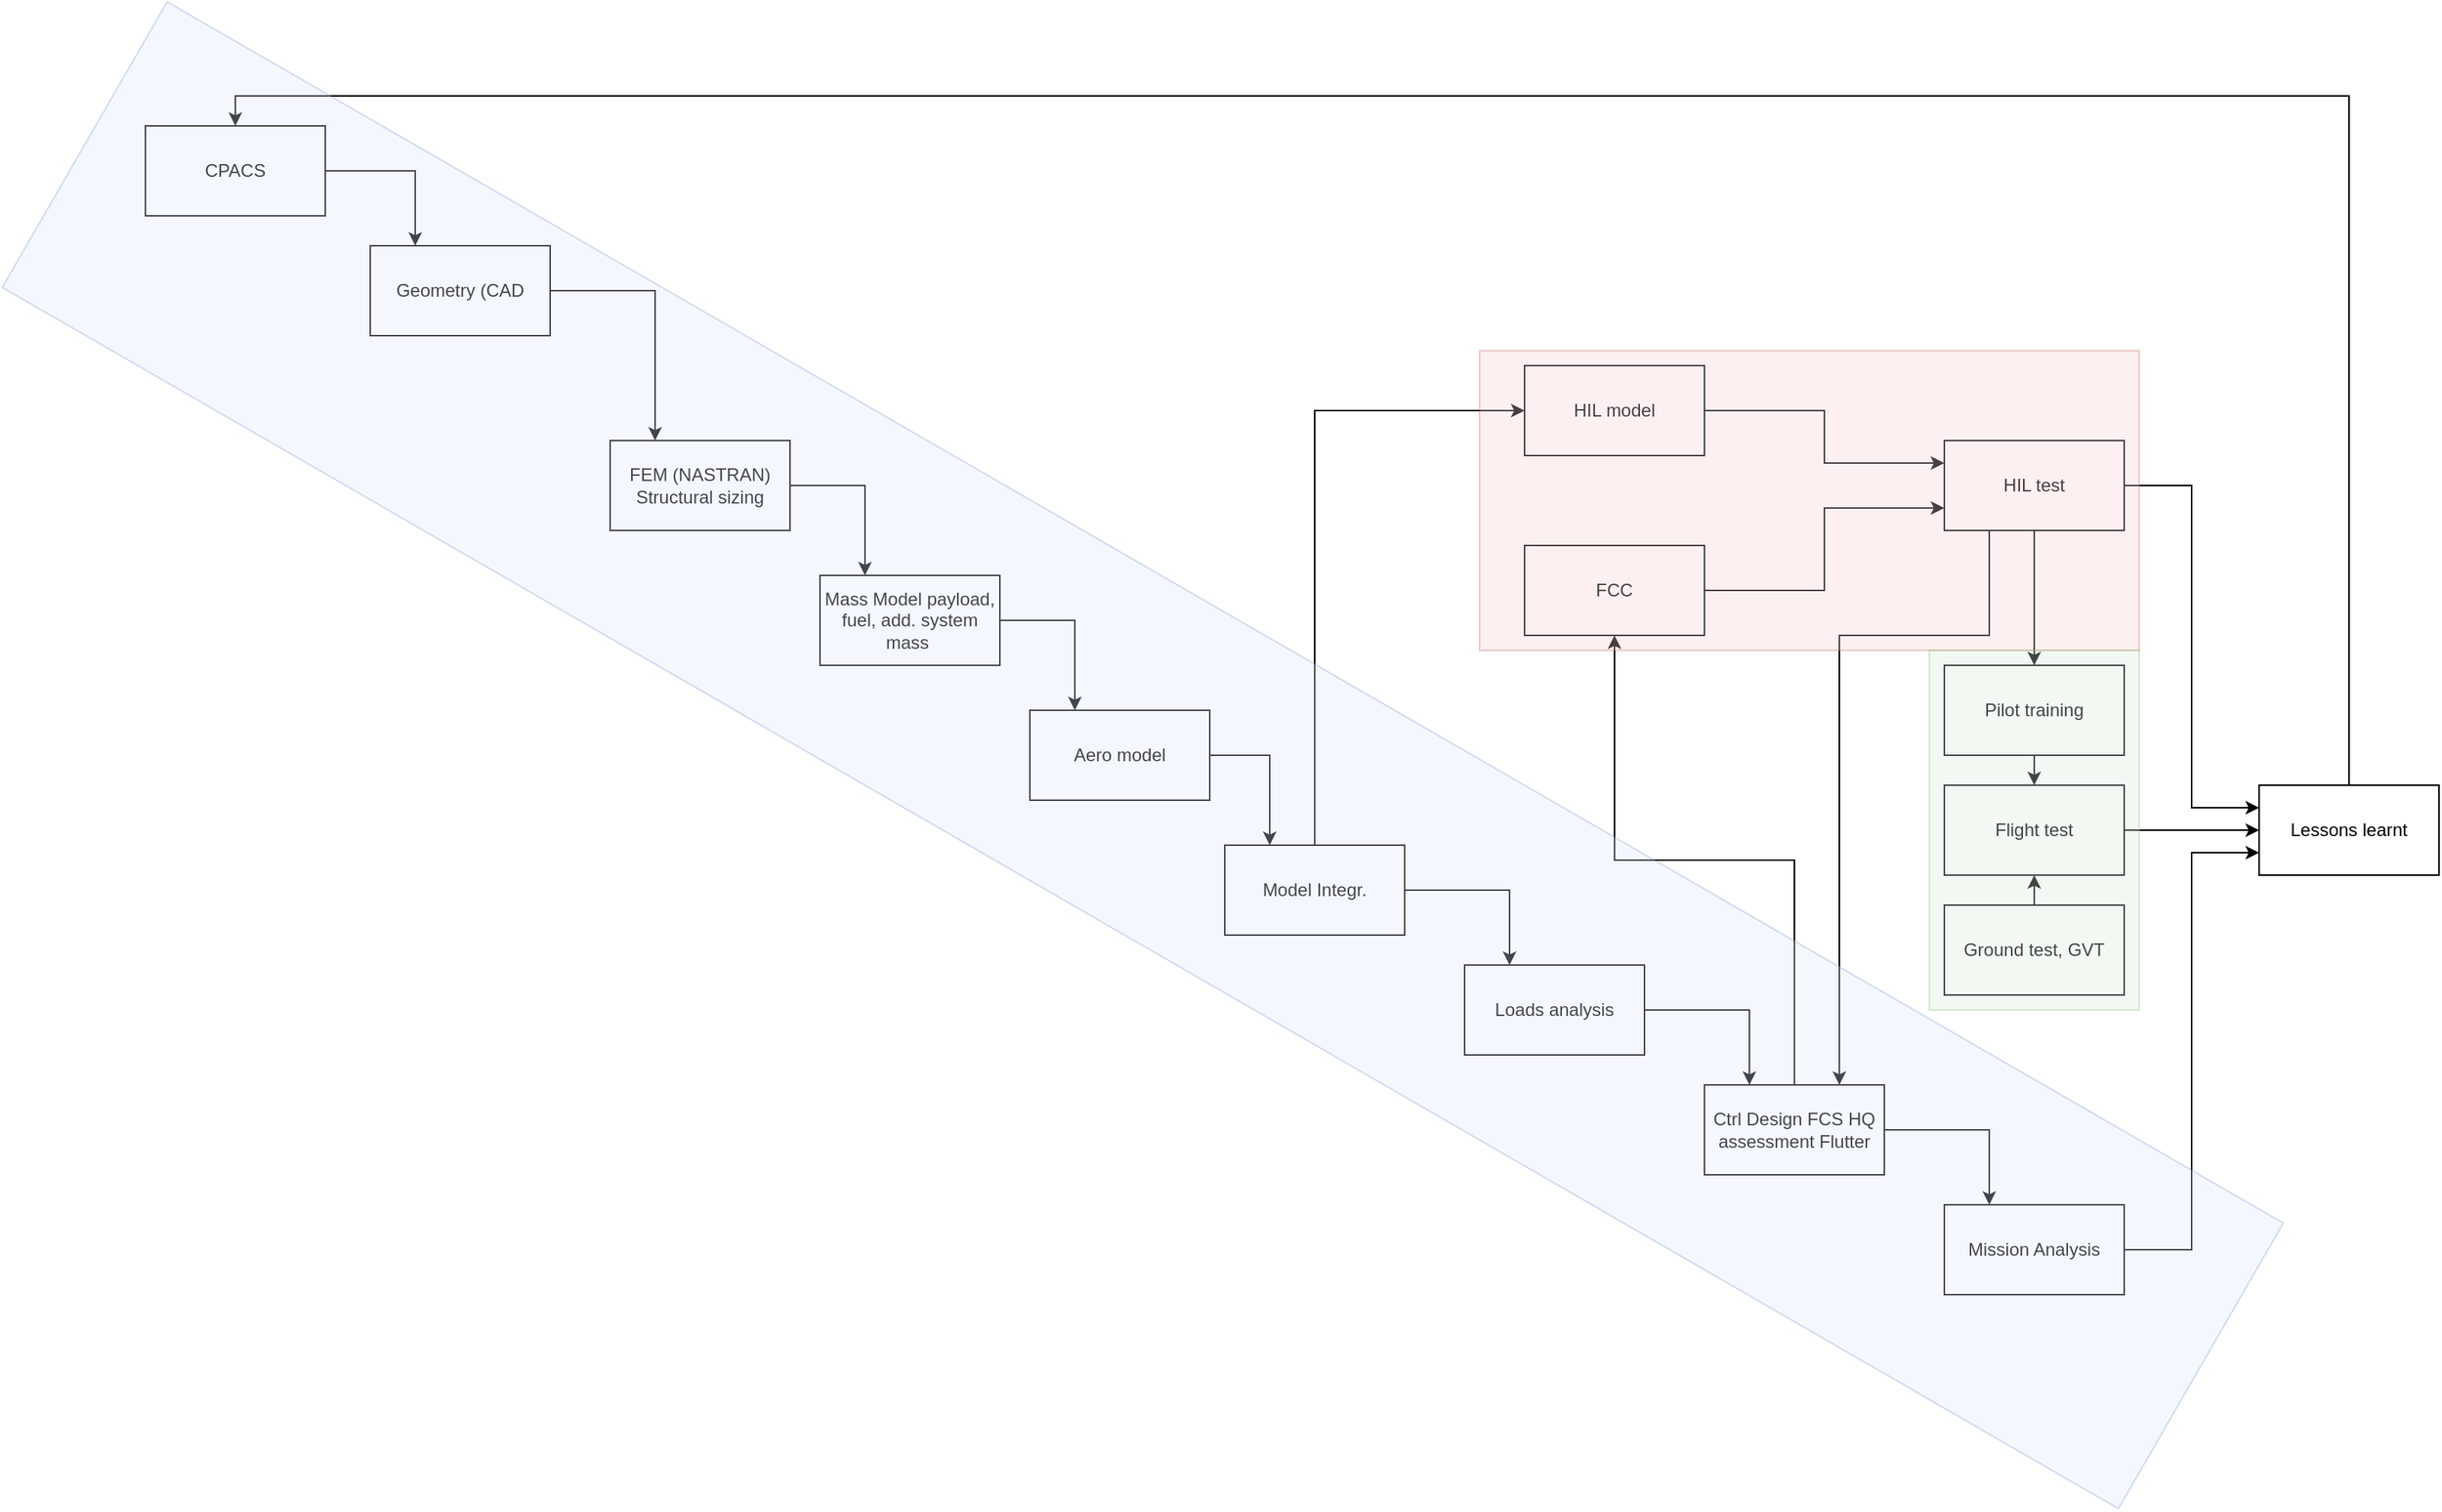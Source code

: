 <mxfile version="14.9.3" type="github"><diagram id="ZuEPzK8xECbYefoNrJUE" name="Page-1"><mxGraphModel dx="5362" dy="5803" grid="1" gridSize="10" guides="1" tooltips="1" connect="1" arrows="1" fold="1" page="1" pageScale="1" pageWidth="3300" pageHeight="4681" math="0" shadow="0"><root><mxCell id="0"/><mxCell id="1" parent="0"/><mxCell id="LA_Ct4nw5FIQalnoRR9--1" value="" style="rounded=0;whiteSpace=wrap;html=1;" parent="1" vertex="1"><mxGeometry x="40" y="40" width="120" height="60" as="geometry"/></mxCell><mxCell id="LA_Ct4nw5FIQalnoRR9--33" style="edgeStyle=orthogonalEdgeStyle;rounded=0;orthogonalLoop=1;jettySize=auto;html=1;exitX=1;exitY=0.5;exitDx=0;exitDy=0;entryX=0;entryY=0.75;entryDx=0;entryDy=0;" parent="1" source="LA_Ct4nw5FIQalnoRR9--2" target="LA_Ct4nw5FIQalnoRR9--30" edge="1"><mxGeometry relative="1" as="geometry"/></mxCell><mxCell id="LA_Ct4nw5FIQalnoRR9--2" value="Mission Analysis" style="rounded=0;whiteSpace=wrap;html=1;" parent="1" vertex="1"><mxGeometry x="1240" y="760" width="120" height="60" as="geometry"/></mxCell><mxCell id="LA_Ct4nw5FIQalnoRR9--20" style="edgeStyle=orthogonalEdgeStyle;rounded=0;orthogonalLoop=1;jettySize=auto;html=1;exitX=1;exitY=0.5;exitDx=0;exitDy=0;entryX=0.25;entryY=0;entryDx=0;entryDy=0;" parent="1" source="LA_Ct4nw5FIQalnoRR9--3" target="LA_Ct4nw5FIQalnoRR9--4" edge="1"><mxGeometry relative="1" as="geometry"/></mxCell><mxCell id="LA_Ct4nw5FIQalnoRR9--3" value="CPACS" style="rounded=0;whiteSpace=wrap;html=1;" parent="1" vertex="1"><mxGeometry x="40" y="40" width="120" height="60" as="geometry"/></mxCell><mxCell id="LA_Ct4nw5FIQalnoRR9--21" style="edgeStyle=orthogonalEdgeStyle;rounded=0;orthogonalLoop=1;jettySize=auto;html=1;exitX=1;exitY=0.5;exitDx=0;exitDy=0;entryX=0.25;entryY=0;entryDx=0;entryDy=0;" parent="1" source="LA_Ct4nw5FIQalnoRR9--4" target="LA_Ct4nw5FIQalnoRR9--9" edge="1"><mxGeometry relative="1" as="geometry"/></mxCell><mxCell id="LA_Ct4nw5FIQalnoRR9--4" value="Geometry (CAD" style="rounded=0;whiteSpace=wrap;html=1;" parent="1" vertex="1"><mxGeometry x="190" y="120" width="120" height="60" as="geometry"/></mxCell><mxCell id="LA_Ct4nw5FIQalnoRR9--26" style="edgeStyle=orthogonalEdgeStyle;rounded=0;orthogonalLoop=1;jettySize=auto;html=1;exitX=1;exitY=0.5;exitDx=0;exitDy=0;entryX=0.25;entryY=0;entryDx=0;entryDy=0;" parent="1" source="LA_Ct4nw5FIQalnoRR9--5" target="LA_Ct4nw5FIQalnoRR9--6" edge="1"><mxGeometry relative="1" as="geometry"/></mxCell><mxCell id="LA_Ct4nw5FIQalnoRR9--5" value="Loads analysis" style="rounded=0;whiteSpace=wrap;html=1;" parent="1" vertex="1"><mxGeometry x="920" y="600" width="120" height="60" as="geometry"/></mxCell><mxCell id="LA_Ct4nw5FIQalnoRR9--15" style="edgeStyle=orthogonalEdgeStyle;rounded=0;orthogonalLoop=1;jettySize=auto;html=1;exitX=0.5;exitY=0;exitDx=0;exitDy=0;entryX=0.5;entryY=1;entryDx=0;entryDy=0;" parent="1" source="LA_Ct4nw5FIQalnoRR9--6" target="LA_Ct4nw5FIQalnoRR9--12" edge="1"><mxGeometry relative="1" as="geometry"/></mxCell><mxCell id="LA_Ct4nw5FIQalnoRR9--27" style="edgeStyle=orthogonalEdgeStyle;rounded=0;orthogonalLoop=1;jettySize=auto;html=1;exitX=1;exitY=0.5;exitDx=0;exitDy=0;entryX=0.25;entryY=0;entryDx=0;entryDy=0;" parent="1" source="LA_Ct4nw5FIQalnoRR9--6" target="LA_Ct4nw5FIQalnoRR9--2" edge="1"><mxGeometry relative="1" as="geometry"/></mxCell><mxCell id="LA_Ct4nw5FIQalnoRR9--6" value="Ctrl Design FCS HQ assessment Flutter" style="rounded=0;whiteSpace=wrap;html=1;" parent="1" vertex="1"><mxGeometry x="1080" y="680" width="120" height="60" as="geometry"/></mxCell><mxCell id="LA_Ct4nw5FIQalnoRR9--24" style="edgeStyle=orthogonalEdgeStyle;rounded=0;orthogonalLoop=1;jettySize=auto;html=1;exitX=1;exitY=0.5;exitDx=0;exitDy=0;entryX=0.25;entryY=0;entryDx=0;entryDy=0;" parent="1" source="LA_Ct4nw5FIQalnoRR9--7" target="LA_Ct4nw5FIQalnoRR9--10" edge="1"><mxGeometry relative="1" as="geometry"/></mxCell><mxCell id="LA_Ct4nw5FIQalnoRR9--7" value="Aero model" style="rounded=0;whiteSpace=wrap;html=1;" parent="1" vertex="1"><mxGeometry x="630" y="430" width="120" height="60" as="geometry"/></mxCell><mxCell id="LA_Ct4nw5FIQalnoRR9--23" style="edgeStyle=orthogonalEdgeStyle;rounded=0;orthogonalLoop=1;jettySize=auto;html=1;exitX=1;exitY=0.5;exitDx=0;exitDy=0;entryX=0.25;entryY=0;entryDx=0;entryDy=0;" parent="1" source="LA_Ct4nw5FIQalnoRR9--8" target="LA_Ct4nw5FIQalnoRR9--7" edge="1"><mxGeometry relative="1" as="geometry"/></mxCell><mxCell id="LA_Ct4nw5FIQalnoRR9--8" value="Mass Model payload, fuel, add. system mass&amp;nbsp;" style="rounded=0;whiteSpace=wrap;html=1;" parent="1" vertex="1"><mxGeometry x="490" y="340" width="120" height="60" as="geometry"/></mxCell><mxCell id="LA_Ct4nw5FIQalnoRR9--22" style="edgeStyle=orthogonalEdgeStyle;rounded=0;orthogonalLoop=1;jettySize=auto;html=1;exitX=1;exitY=0.5;exitDx=0;exitDy=0;entryX=0.25;entryY=0;entryDx=0;entryDy=0;" parent="1" source="LA_Ct4nw5FIQalnoRR9--9" target="LA_Ct4nw5FIQalnoRR9--8" edge="1"><mxGeometry relative="1" as="geometry"/></mxCell><mxCell id="LA_Ct4nw5FIQalnoRR9--9" value="FEM (NASTRAN) Structural sizing" style="rounded=0;whiteSpace=wrap;html=1;" parent="1" vertex="1"><mxGeometry x="350" y="250" width="120" height="60" as="geometry"/></mxCell><mxCell id="LA_Ct4nw5FIQalnoRR9--14" style="edgeStyle=orthogonalEdgeStyle;rounded=0;orthogonalLoop=1;jettySize=auto;html=1;exitX=0.5;exitY=0;exitDx=0;exitDy=0;entryX=0;entryY=0.5;entryDx=0;entryDy=0;" parent="1" source="LA_Ct4nw5FIQalnoRR9--10" target="LA_Ct4nw5FIQalnoRR9--11" edge="1"><mxGeometry relative="1" as="geometry"/></mxCell><mxCell id="LA_Ct4nw5FIQalnoRR9--25" style="edgeStyle=orthogonalEdgeStyle;rounded=0;orthogonalLoop=1;jettySize=auto;html=1;exitX=1;exitY=0.5;exitDx=0;exitDy=0;entryX=0.25;entryY=0;entryDx=0;entryDy=0;" parent="1" source="LA_Ct4nw5FIQalnoRR9--10" target="LA_Ct4nw5FIQalnoRR9--5" edge="1"><mxGeometry relative="1" as="geometry"/></mxCell><mxCell id="LA_Ct4nw5FIQalnoRR9--10" value="Model Integr." style="rounded=0;whiteSpace=wrap;html=1;" parent="1" vertex="1"><mxGeometry x="760" y="520" width="120" height="60" as="geometry"/></mxCell><mxCell id="LA_Ct4nw5FIQalnoRR9--16" style="edgeStyle=orthogonalEdgeStyle;rounded=0;orthogonalLoop=1;jettySize=auto;html=1;exitX=1;exitY=0.5;exitDx=0;exitDy=0;entryX=0;entryY=0.25;entryDx=0;entryDy=0;" parent="1" source="LA_Ct4nw5FIQalnoRR9--11" target="LA_Ct4nw5FIQalnoRR9--13" edge="1"><mxGeometry relative="1" as="geometry"/></mxCell><mxCell id="LA_Ct4nw5FIQalnoRR9--11" value="HIL model" style="rounded=0;whiteSpace=wrap;html=1;" parent="1" vertex="1"><mxGeometry x="960" y="200" width="120" height="60" as="geometry"/></mxCell><mxCell id="LA_Ct4nw5FIQalnoRR9--17" style="edgeStyle=orthogonalEdgeStyle;rounded=0;orthogonalLoop=1;jettySize=auto;html=1;exitX=1;exitY=0.5;exitDx=0;exitDy=0;entryX=0;entryY=0.75;entryDx=0;entryDy=0;" parent="1" source="LA_Ct4nw5FIQalnoRR9--12" target="LA_Ct4nw5FIQalnoRR9--13" edge="1"><mxGeometry relative="1" as="geometry"/></mxCell><mxCell id="LA_Ct4nw5FIQalnoRR9--12" value="FCC" style="rounded=0;whiteSpace=wrap;html=1;" parent="1" vertex="1"><mxGeometry x="960" y="320" width="120" height="60" as="geometry"/></mxCell><mxCell id="LA_Ct4nw5FIQalnoRR9--19" style="edgeStyle=orthogonalEdgeStyle;rounded=0;orthogonalLoop=1;jettySize=auto;html=1;exitX=0.5;exitY=1;exitDx=0;exitDy=0;entryX=0.5;entryY=0;entryDx=0;entryDy=0;" parent="1" source="LA_Ct4nw5FIQalnoRR9--13" target="LA_Ct4nw5FIQalnoRR9--36" edge="1"><mxGeometry relative="1" as="geometry"/></mxCell><mxCell id="LA_Ct4nw5FIQalnoRR9--29" style="edgeStyle=orthogonalEdgeStyle;rounded=0;orthogonalLoop=1;jettySize=auto;html=1;exitX=0.25;exitY=1;exitDx=0;exitDy=0;entryX=0.75;entryY=0;entryDx=0;entryDy=0;" parent="1" source="LA_Ct4nw5FIQalnoRR9--13" target="LA_Ct4nw5FIQalnoRR9--6" edge="1"><mxGeometry relative="1" as="geometry"><Array as="points"><mxPoint x="1270" y="380"/><mxPoint x="1170" y="380"/></Array></mxGeometry></mxCell><mxCell id="LA_Ct4nw5FIQalnoRR9--31" style="edgeStyle=orthogonalEdgeStyle;rounded=0;orthogonalLoop=1;jettySize=auto;html=1;exitX=1;exitY=0.5;exitDx=0;exitDy=0;entryX=0;entryY=0.25;entryDx=0;entryDy=0;" parent="1" source="LA_Ct4nw5FIQalnoRR9--13" target="LA_Ct4nw5FIQalnoRR9--30" edge="1"><mxGeometry relative="1" as="geometry"/></mxCell><mxCell id="LA_Ct4nw5FIQalnoRR9--13" value="HIL test" style="rounded=0;whiteSpace=wrap;html=1;" parent="1" vertex="1"><mxGeometry x="1240" y="250" width="120" height="60" as="geometry"/></mxCell><mxCell id="LA_Ct4nw5FIQalnoRR9--28" style="edgeStyle=orthogonalEdgeStyle;rounded=0;orthogonalLoop=1;jettySize=auto;html=1;exitX=0.5;exitY=0;exitDx=0;exitDy=0;entryX=0.5;entryY=0;entryDx=0;entryDy=0;" parent="1" source="LA_Ct4nw5FIQalnoRR9--30" target="LA_Ct4nw5FIQalnoRR9--3" edge="1"><mxGeometry relative="1" as="geometry"/></mxCell><mxCell id="LA_Ct4nw5FIQalnoRR9--32" style="edgeStyle=orthogonalEdgeStyle;rounded=0;orthogonalLoop=1;jettySize=auto;html=1;exitX=1;exitY=0.5;exitDx=0;exitDy=0;entryX=0;entryY=0.5;entryDx=0;entryDy=0;" parent="1" source="LA_Ct4nw5FIQalnoRR9--18" target="LA_Ct4nw5FIQalnoRR9--30" edge="1"><mxGeometry relative="1" as="geometry"/></mxCell><mxCell id="LA_Ct4nw5FIQalnoRR9--18" value="Flight test" style="rounded=0;whiteSpace=wrap;html=1;" parent="1" vertex="1"><mxGeometry x="1240" y="480" width="120" height="60" as="geometry"/></mxCell><mxCell id="LA_Ct4nw5FIQalnoRR9--30" value="Lessons learnt" style="rounded=0;whiteSpace=wrap;html=1;" parent="1" vertex="1"><mxGeometry x="1450" y="480" width="120" height="60" as="geometry"/></mxCell><mxCell id="LA_Ct4nw5FIQalnoRR9--34" value="" style="rounded=0;whiteSpace=wrap;html=1;rotation=30;opacity=30;fillColor=#dae8fc;strokeColor=#6c8ebf;" parent="1" vertex="1"><mxGeometry x="-109.67" y="350" width="1630" height="220" as="geometry"/></mxCell><mxCell id="LA_Ct4nw5FIQalnoRR9--35" value="" style="rounded=0;whiteSpace=wrap;html=1;rotation=0;opacity=30;fillColor=#f8cecc;strokeColor=#b85450;" parent="1" vertex="1"><mxGeometry x="930" y="190" width="440" height="200" as="geometry"/></mxCell><mxCell id="LA_Ct4nw5FIQalnoRR9--40" style="edgeStyle=orthogonalEdgeStyle;rounded=0;orthogonalLoop=1;jettySize=auto;html=1;exitX=0.5;exitY=1;exitDx=0;exitDy=0;entryX=0.5;entryY=0;entryDx=0;entryDy=0;" parent="1" source="LA_Ct4nw5FIQalnoRR9--36" target="LA_Ct4nw5FIQalnoRR9--18" edge="1"><mxGeometry relative="1" as="geometry"/></mxCell><mxCell id="LA_Ct4nw5FIQalnoRR9--36" value="Pilot training" style="rounded=0;whiteSpace=wrap;html=1;" parent="1" vertex="1"><mxGeometry x="1240" y="400" width="120" height="60" as="geometry"/></mxCell><mxCell id="LA_Ct4nw5FIQalnoRR9--41" style="edgeStyle=orthogonalEdgeStyle;rounded=0;orthogonalLoop=1;jettySize=auto;html=1;exitX=0.5;exitY=0;exitDx=0;exitDy=0;entryX=0.5;entryY=1;entryDx=0;entryDy=0;" parent="1" source="LA_Ct4nw5FIQalnoRR9--38" target="LA_Ct4nw5FIQalnoRR9--18" edge="1"><mxGeometry relative="1" as="geometry"/></mxCell><mxCell id="LA_Ct4nw5FIQalnoRR9--38" value="Ground test, GVT" style="rounded=0;whiteSpace=wrap;html=1;" parent="1" vertex="1"><mxGeometry x="1240" y="560" width="120" height="60" as="geometry"/></mxCell><mxCell id="LA_Ct4nw5FIQalnoRR9--42" value="" style="rounded=0;whiteSpace=wrap;html=1;rotation=0;opacity=30;fillColor=#d5e8d4;strokeColor=#82b366;" parent="1" vertex="1"><mxGeometry x="1230" y="390" width="140" height="240" as="geometry"/></mxCell></root></mxGraphModel></diagram></mxfile>